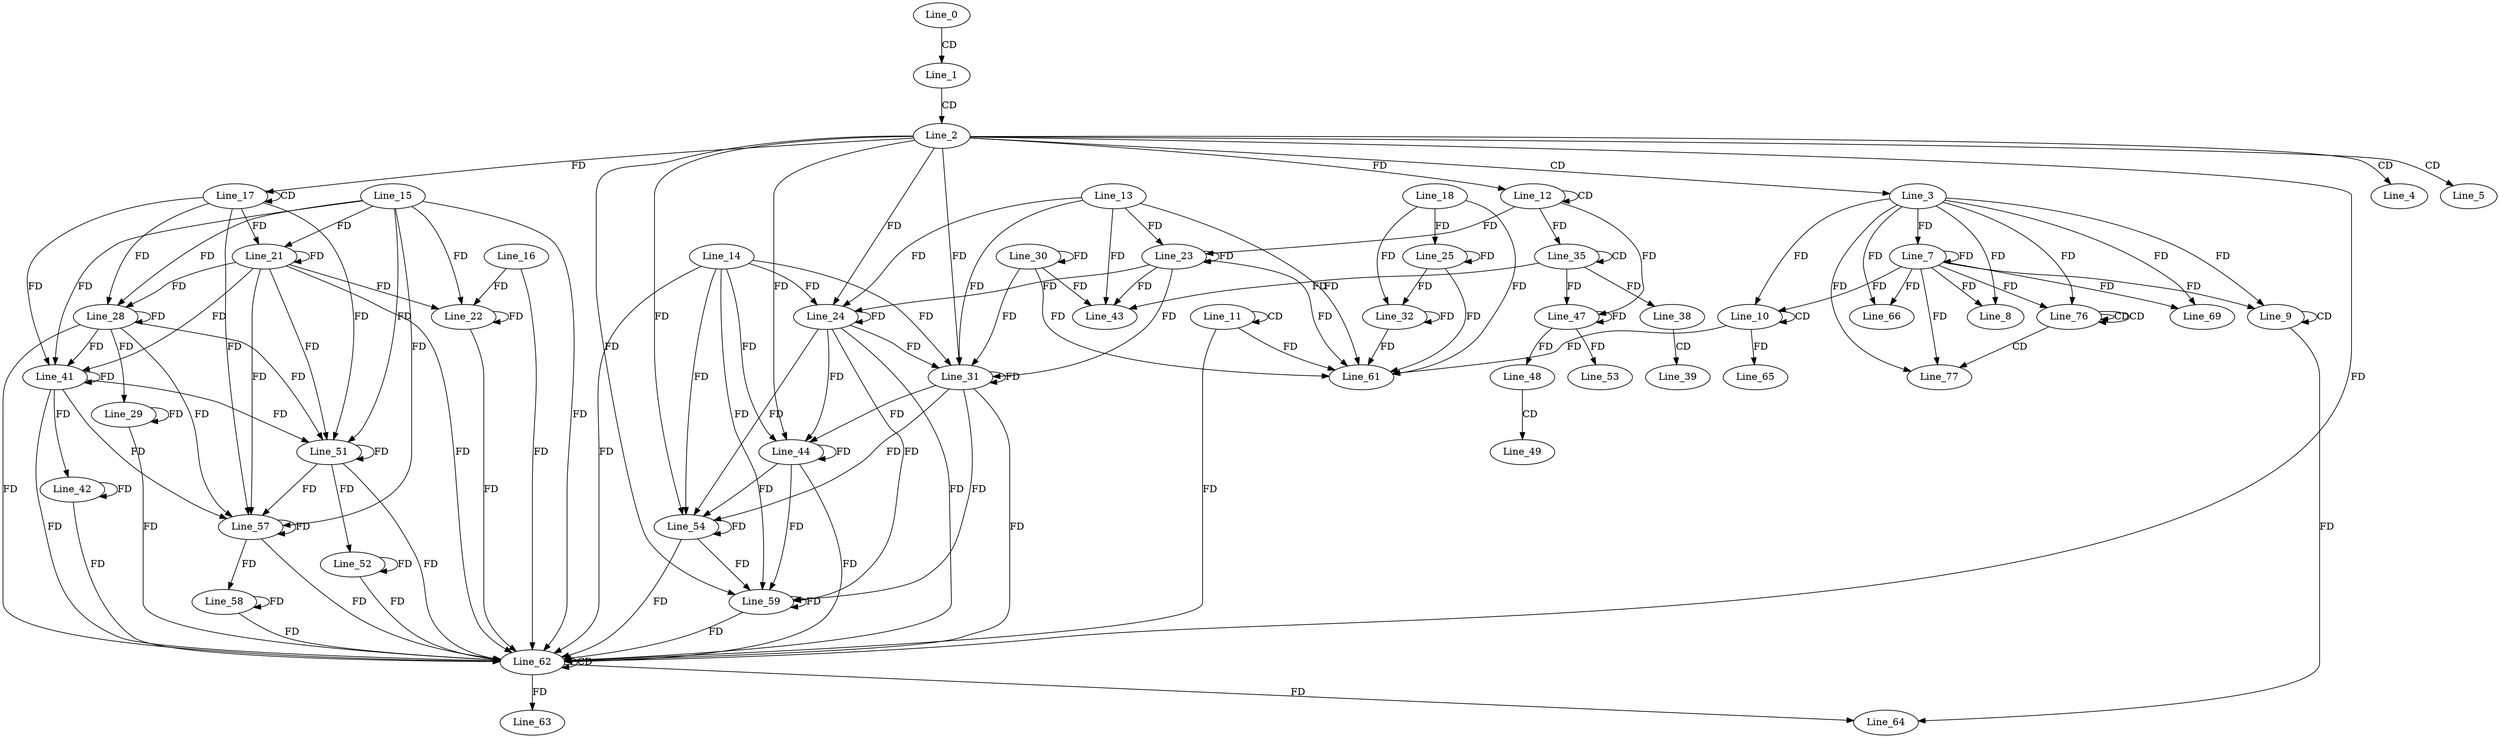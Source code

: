 digraph G {
  Line_0;
  Line_1;
  Line_2;
  Line_3;
  Line_4;
  Line_5;
  Line_7;
  Line_7;
  Line_8;
  Line_9;
  Line_9;
  Line_10;
  Line_10;
  Line_11;
  Line_11;
  Line_12;
  Line_12;
  Line_12;
  Line_17;
  Line_17;
  Line_15;
  Line_21;
  Line_16;
  Line_22;
  Line_13;
  Line_23;
  Line_23;
  Line_14;
  Line_24;
  Line_24;
  Line_18;
  Line_25;
  Line_28;
  Line_29;
  Line_30;
  Line_30;
  Line_31;
  Line_31;
  Line_32;
  Line_35;
  Line_35;
  Line_35;
  Line_38;
  Line_39;
  Line_41;
  Line_42;
  Line_43;
  Line_44;
  Line_44;
  Line_44;
  Line_47;
  Line_47;
  Line_47;
  Line_48;
  Line_49;
  Line_51;
  Line_52;
  Line_53;
  Line_54;
  Line_54;
  Line_54;
  Line_57;
  Line_58;
  Line_59;
  Line_59;
  Line_61;
  Line_62;
  Line_62;
  Line_62;
  Line_62;
  Line_62;
  Line_62;
  Line_62;
  Line_63;
  Line_64;
  Line_64;
  Line_65;
  Line_66;
  Line_69;
  Line_76;
  Line_76;
  Line_76;
  Line_77;
  Line_0 -> Line_1 [ label="CD" ];
  Line_1 -> Line_2 [ label="CD" ];
  Line_2 -> Line_3 [ label="CD" ];
  Line_2 -> Line_4 [ label="CD" ];
  Line_2 -> Line_5 [ label="CD" ];
  Line_3 -> Line_7 [ label="FD" ];
  Line_7 -> Line_7 [ label="FD" ];
  Line_3 -> Line_8 [ label="FD" ];
  Line_7 -> Line_8 [ label="FD" ];
  Line_9 -> Line_9 [ label="CD" ];
  Line_3 -> Line_9 [ label="FD" ];
  Line_7 -> Line_9 [ label="FD" ];
  Line_10 -> Line_10 [ label="CD" ];
  Line_3 -> Line_10 [ label="FD" ];
  Line_7 -> Line_10 [ label="FD" ];
  Line_11 -> Line_11 [ label="CD" ];
  Line_12 -> Line_12 [ label="CD" ];
  Line_2 -> Line_12 [ label="FD" ];
  Line_17 -> Line_17 [ label="CD" ];
  Line_2 -> Line_17 [ label="FD" ];
  Line_15 -> Line_21 [ label="FD" ];
  Line_21 -> Line_21 [ label="FD" ];
  Line_17 -> Line_21 [ label="FD" ];
  Line_16 -> Line_22 [ label="FD" ];
  Line_22 -> Line_22 [ label="FD" ];
  Line_15 -> Line_22 [ label="FD" ];
  Line_21 -> Line_22 [ label="FD" ];
  Line_13 -> Line_23 [ label="FD" ];
  Line_23 -> Line_23 [ label="FD" ];
  Line_12 -> Line_23 [ label="FD" ];
  Line_14 -> Line_24 [ label="FD" ];
  Line_24 -> Line_24 [ label="FD" ];
  Line_13 -> Line_24 [ label="FD" ];
  Line_23 -> Line_24 [ label="FD" ];
  Line_2 -> Line_24 [ label="FD" ];
  Line_18 -> Line_25 [ label="FD" ];
  Line_25 -> Line_25 [ label="FD" ];
  Line_15 -> Line_28 [ label="FD" ];
  Line_21 -> Line_28 [ label="FD" ];
  Line_28 -> Line_28 [ label="FD" ];
  Line_17 -> Line_28 [ label="FD" ];
  Line_29 -> Line_29 [ label="FD" ];
  Line_28 -> Line_29 [ label="FD" ];
  Line_30 -> Line_30 [ label="FD" ];
  Line_14 -> Line_31 [ label="FD" ];
  Line_24 -> Line_31 [ label="FD" ];
  Line_31 -> Line_31 [ label="FD" ];
  Line_13 -> Line_31 [ label="FD" ];
  Line_23 -> Line_31 [ label="FD" ];
  Line_30 -> Line_31 [ label="FD" ];
  Line_2 -> Line_31 [ label="FD" ];
  Line_18 -> Line_32 [ label="FD" ];
  Line_25 -> Line_32 [ label="FD" ];
  Line_32 -> Line_32 [ label="FD" ];
  Line_35 -> Line_35 [ label="CD" ];
  Line_12 -> Line_35 [ label="FD" ];
  Line_35 -> Line_38 [ label="FD" ];
  Line_38 -> Line_39 [ label="CD" ];
  Line_15 -> Line_41 [ label="FD" ];
  Line_21 -> Line_41 [ label="FD" ];
  Line_28 -> Line_41 [ label="FD" ];
  Line_41 -> Line_41 [ label="FD" ];
  Line_17 -> Line_41 [ label="FD" ];
  Line_42 -> Line_42 [ label="FD" ];
  Line_41 -> Line_42 [ label="FD" ];
  Line_13 -> Line_43 [ label="FD" ];
  Line_23 -> Line_43 [ label="FD" ];
  Line_30 -> Line_43 [ label="FD" ];
  Line_35 -> Line_43 [ label="FD" ];
  Line_14 -> Line_44 [ label="FD" ];
  Line_24 -> Line_44 [ label="FD" ];
  Line_31 -> Line_44 [ label="FD" ];
  Line_44 -> Line_44 [ label="FD" ];
  Line_2 -> Line_44 [ label="FD" ];
  Line_35 -> Line_47 [ label="FD" ];
  Line_47 -> Line_47 [ label="FD" ];
  Line_12 -> Line_47 [ label="FD" ];
  Line_47 -> Line_48 [ label="FD" ];
  Line_48 -> Line_49 [ label="CD" ];
  Line_15 -> Line_51 [ label="FD" ];
  Line_21 -> Line_51 [ label="FD" ];
  Line_28 -> Line_51 [ label="FD" ];
  Line_41 -> Line_51 [ label="FD" ];
  Line_51 -> Line_51 [ label="FD" ];
  Line_17 -> Line_51 [ label="FD" ];
  Line_52 -> Line_52 [ label="FD" ];
  Line_51 -> Line_52 [ label="FD" ];
  Line_47 -> Line_53 [ label="FD" ];
  Line_14 -> Line_54 [ label="FD" ];
  Line_24 -> Line_54 [ label="FD" ];
  Line_31 -> Line_54 [ label="FD" ];
  Line_44 -> Line_54 [ label="FD" ];
  Line_54 -> Line_54 [ label="FD" ];
  Line_2 -> Line_54 [ label="FD" ];
  Line_15 -> Line_57 [ label="FD" ];
  Line_21 -> Line_57 [ label="FD" ];
  Line_28 -> Line_57 [ label="FD" ];
  Line_41 -> Line_57 [ label="FD" ];
  Line_51 -> Line_57 [ label="FD" ];
  Line_57 -> Line_57 [ label="FD" ];
  Line_17 -> Line_57 [ label="FD" ];
  Line_58 -> Line_58 [ label="FD" ];
  Line_57 -> Line_58 [ label="FD" ];
  Line_14 -> Line_59 [ label="FD" ];
  Line_24 -> Line_59 [ label="FD" ];
  Line_31 -> Line_59 [ label="FD" ];
  Line_44 -> Line_59 [ label="FD" ];
  Line_54 -> Line_59 [ label="FD" ];
  Line_59 -> Line_59 [ label="FD" ];
  Line_2 -> Line_59 [ label="FD" ];
  Line_13 -> Line_61 [ label="FD" ];
  Line_23 -> Line_61 [ label="FD" ];
  Line_30 -> Line_61 [ label="FD" ];
  Line_10 -> Line_61 [ label="FD" ];
  Line_11 -> Line_61 [ label="FD" ];
  Line_18 -> Line_61 [ label="FD" ];
  Line_25 -> Line_61 [ label="FD" ];
  Line_32 -> Line_61 [ label="FD" ];
  Line_62 -> Line_62 [ label="CD" ];
  Line_14 -> Line_62 [ label="FD" ];
  Line_24 -> Line_62 [ label="FD" ];
  Line_31 -> Line_62 [ label="FD" ];
  Line_44 -> Line_62 [ label="FD" ];
  Line_54 -> Line_62 [ label="FD" ];
  Line_59 -> Line_62 [ label="FD" ];
  Line_15 -> Line_62 [ label="FD" ];
  Line_21 -> Line_62 [ label="FD" ];
  Line_28 -> Line_62 [ label="FD" ];
  Line_41 -> Line_62 [ label="FD" ];
  Line_51 -> Line_62 [ label="FD" ];
  Line_57 -> Line_62 [ label="FD" ];
  Line_16 -> Line_62 [ label="FD" ];
  Line_22 -> Line_62 [ label="FD" ];
  Line_29 -> Line_62 [ label="FD" ];
  Line_42 -> Line_62 [ label="FD" ];
  Line_52 -> Line_62 [ label="FD" ];
  Line_58 -> Line_62 [ label="FD" ];
  Line_11 -> Line_62 [ label="FD" ];
  Line_2 -> Line_62 [ label="FD" ];
  Line_62 -> Line_63 [ label="FD" ];
  Line_9 -> Line_64 [ label="FD" ];
  Line_62 -> Line_64 [ label="FD" ];
  Line_10 -> Line_65 [ label="FD" ];
  Line_3 -> Line_66 [ label="FD" ];
  Line_7 -> Line_66 [ label="FD" ];
  Line_3 -> Line_69 [ label="FD" ];
  Line_7 -> Line_69 [ label="FD" ];
  Line_76 -> Line_76 [ label="CD" ];
  Line_76 -> Line_76 [ label="CD" ];
  Line_3 -> Line_76 [ label="FD" ];
  Line_7 -> Line_76 [ label="FD" ];
  Line_76 -> Line_77 [ label="CD" ];
  Line_3 -> Line_77 [ label="FD" ];
  Line_7 -> Line_77 [ label="FD" ];
}
